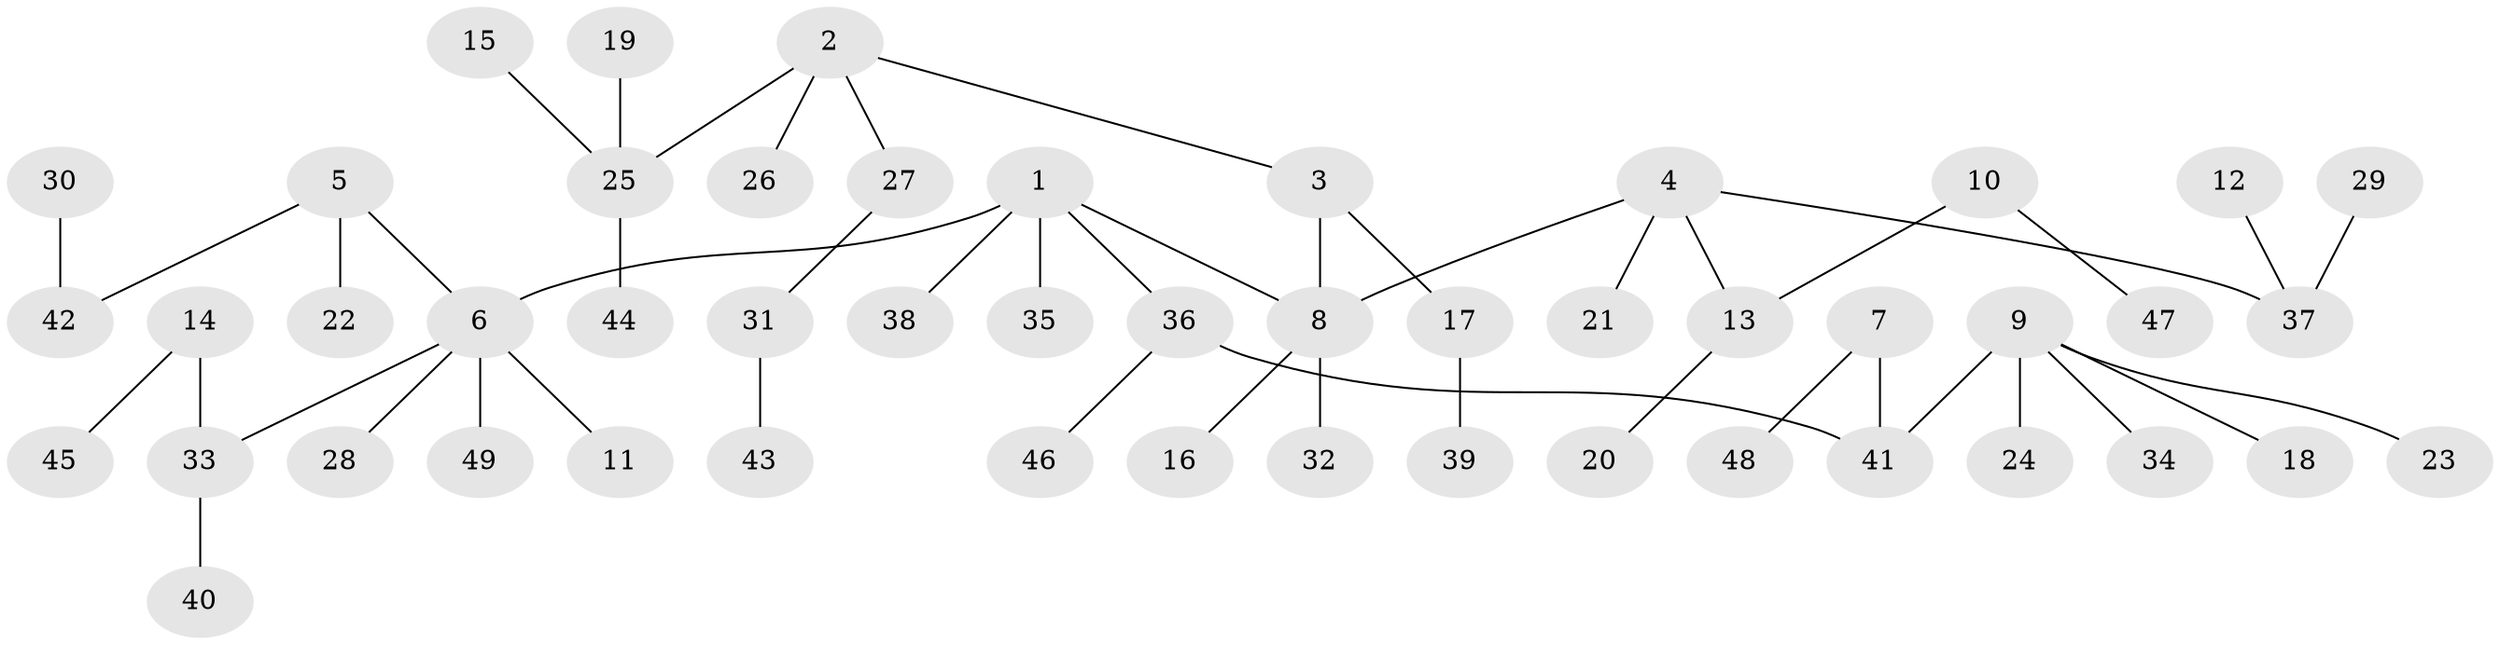 // original degree distribution, {5: 0.030612244897959183, 6: 0.01020408163265306, 4: 0.08163265306122448, 3: 0.061224489795918366, 7: 0.01020408163265306, 2: 0.37755102040816324, 1: 0.42857142857142855}
// Generated by graph-tools (version 1.1) at 2025/02/03/09/25 03:02:29]
// undirected, 49 vertices, 48 edges
graph export_dot {
graph [start="1"]
  node [color=gray90,style=filled];
  1;
  2;
  3;
  4;
  5;
  6;
  7;
  8;
  9;
  10;
  11;
  12;
  13;
  14;
  15;
  16;
  17;
  18;
  19;
  20;
  21;
  22;
  23;
  24;
  25;
  26;
  27;
  28;
  29;
  30;
  31;
  32;
  33;
  34;
  35;
  36;
  37;
  38;
  39;
  40;
  41;
  42;
  43;
  44;
  45;
  46;
  47;
  48;
  49;
  1 -- 6 [weight=1.0];
  1 -- 8 [weight=1.0];
  1 -- 35 [weight=1.0];
  1 -- 36 [weight=1.0];
  1 -- 38 [weight=1.0];
  2 -- 3 [weight=1.0];
  2 -- 25 [weight=1.0];
  2 -- 26 [weight=1.0];
  2 -- 27 [weight=1.0];
  3 -- 8 [weight=1.0];
  3 -- 17 [weight=1.0];
  4 -- 8 [weight=1.0];
  4 -- 13 [weight=1.0];
  4 -- 21 [weight=1.0];
  4 -- 37 [weight=1.0];
  5 -- 6 [weight=1.0];
  5 -- 22 [weight=1.0];
  5 -- 42 [weight=1.0];
  6 -- 11 [weight=1.0];
  6 -- 28 [weight=1.0];
  6 -- 33 [weight=1.0];
  6 -- 49 [weight=1.0];
  7 -- 41 [weight=1.0];
  7 -- 48 [weight=1.0];
  8 -- 16 [weight=1.0];
  8 -- 32 [weight=1.0];
  9 -- 18 [weight=1.0];
  9 -- 23 [weight=1.0];
  9 -- 24 [weight=1.0];
  9 -- 34 [weight=1.0];
  9 -- 41 [weight=1.0];
  10 -- 13 [weight=1.0];
  10 -- 47 [weight=1.0];
  12 -- 37 [weight=1.0];
  13 -- 20 [weight=1.0];
  14 -- 33 [weight=1.0];
  14 -- 45 [weight=1.0];
  15 -- 25 [weight=1.0];
  17 -- 39 [weight=1.0];
  19 -- 25 [weight=1.0];
  25 -- 44 [weight=1.0];
  27 -- 31 [weight=1.0];
  29 -- 37 [weight=1.0];
  30 -- 42 [weight=1.0];
  31 -- 43 [weight=1.0];
  33 -- 40 [weight=1.0];
  36 -- 41 [weight=1.0];
  36 -- 46 [weight=1.0];
}
